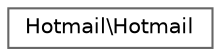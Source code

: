 digraph "Graphical Class Hierarchy"
{
 // LATEX_PDF_SIZE
  bgcolor="transparent";
  edge [fontname=Helvetica,fontsize=10,labelfontname=Helvetica,labelfontsize=10];
  node [fontname=Helvetica,fontsize=10,shape=box,height=0.2,width=0.4];
  rankdir="LR";
  Node0 [id="Node000000",label="Hotmail\\Hotmail",height=0.2,width=0.4,color="grey40", fillcolor="white", style="filled",URL="$classHotmail_1_1Hotmail.html",tooltip=" "];
}
